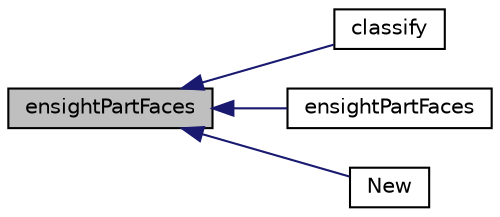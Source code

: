 digraph "ensightPartFaces"
{
  bgcolor="transparent";
  edge [fontname="Helvetica",fontsize="10",labelfontname="Helvetica",labelfontsize="10"];
  node [fontname="Helvetica",fontsize="10",shape=record];
  rankdir="LR";
  Node1 [label="ensightPartFaces",height=0.2,width=0.4,color="black", fillcolor="grey75", style="filled", fontcolor="black"];
  Node1 -> Node2 [dir="back",color="midnightblue",fontsize="10",style="solid",fontname="Helvetica"];
  Node2 [label="classify",height=0.2,width=0.4,color="black",URL="$a22057.html#aaa4411da66845075365e176f9ecfd2ad",tooltip="Classify the face shapes, set elemLists. "];
  Node1 -> Node3 [dir="back",color="midnightblue",fontsize="10",style="solid",fontname="Helvetica"];
  Node3 [label="ensightPartFaces",height=0.2,width=0.4,color="black",URL="$a22057.html#acfae1169fb035948d068ef96f4ecfbe9",tooltip="Construct part with number, description, points and faces. "];
  Node1 -> Node4 [dir="back",color="midnightblue",fontsize="10",style="solid",fontname="Helvetica"];
  Node4 [label="New",height=0.2,width=0.4,color="black",URL="$a22057.html#a01e4bc01a450823337184c69ca265835",tooltip="Reconstruct part characteristics on freestore from Istream. "];
}
